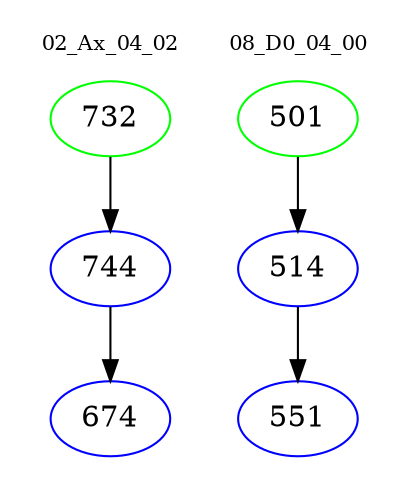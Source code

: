 digraph{
subgraph cluster_0 {
color = white
label = "02_Ax_04_02";
fontsize=10;
T0_732 [label="732", color="green"]
T0_732 -> T0_744 [color="black"]
T0_744 [label="744", color="blue"]
T0_744 -> T0_674 [color="black"]
T0_674 [label="674", color="blue"]
}
subgraph cluster_1 {
color = white
label = "08_D0_04_00";
fontsize=10;
T1_501 [label="501", color="green"]
T1_501 -> T1_514 [color="black"]
T1_514 [label="514", color="blue"]
T1_514 -> T1_551 [color="black"]
T1_551 [label="551", color="blue"]
}
}
